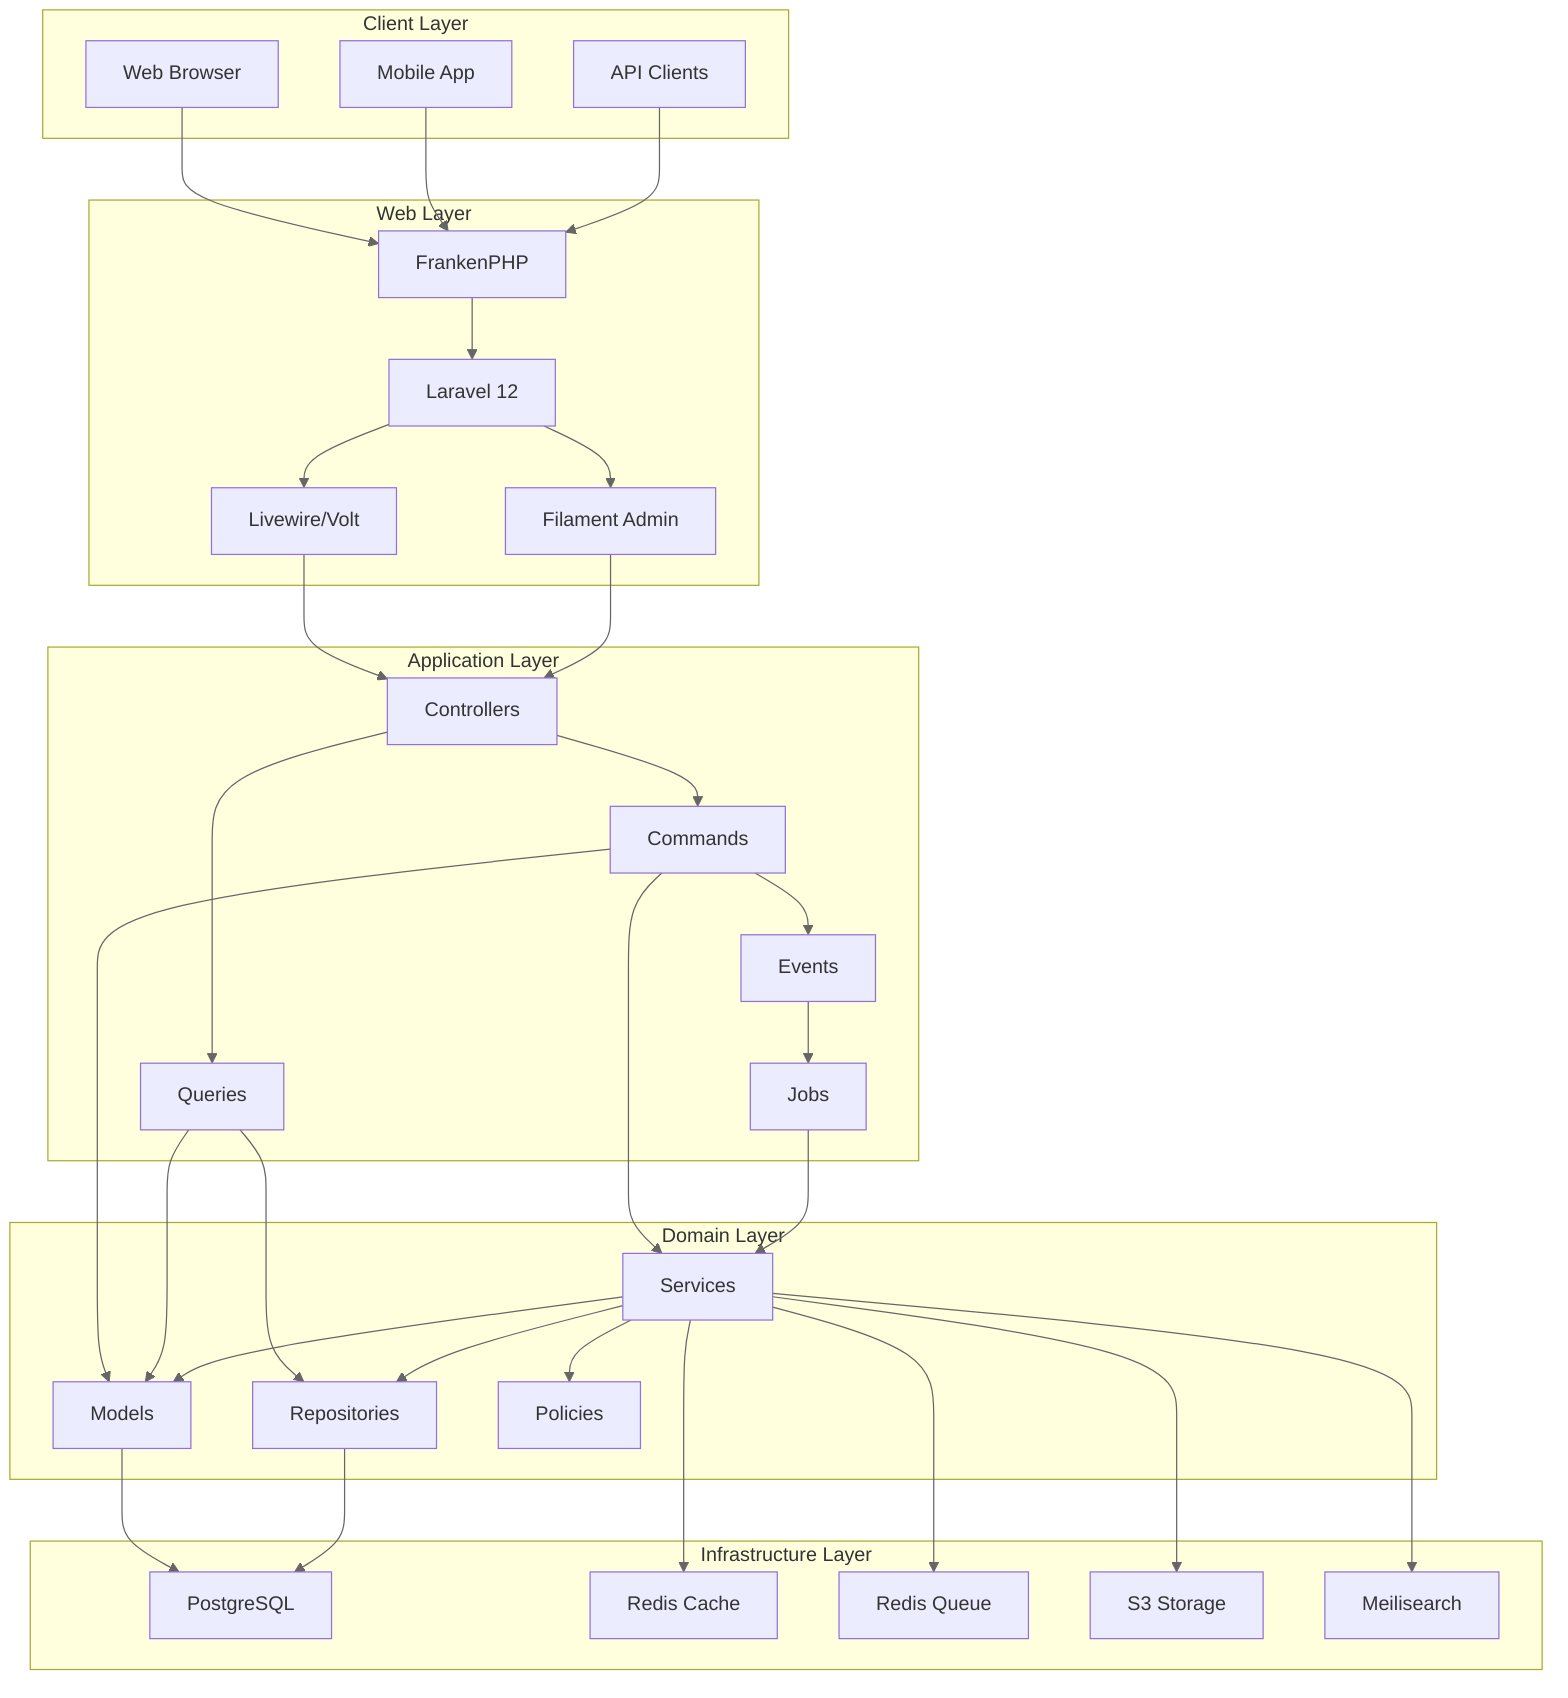 %%{init: {'theme': 'default', 'themeVariables': { 'primaryColor': '#f5f5f5', 'primaryTextColor': '#333333', 'primaryBorderColor': '#cccccc', 'lineColor': '#666666', 'secondaryColor': '#f0f0f0', 'tertiaryColor': '#ffffff' }}}%%
flowchart TB
    subgraph Client ["Client Layer"]
        Browser["Web Browser"]
        MobileApp["Mobile App"]
        API["API Clients"]
    end

    subgraph Web ["Web Layer"]
        FrankenPHP["FrankenPHP"]
        Laravel["Laravel 12"]
        Livewire["Livewire/Volt"]
        Filament["Filament Admin"]
    end

    subgraph Application ["Application Layer"]
        Controllers["Controllers"]
        Commands["Commands"]
        Queries["Queries"]
        Events["Events"]
        Jobs["Jobs"]
    end

    subgraph Domain ["Domain Layer"]
        Models["Models"]
        Services["Services"]
        Repositories["Repositories"]
        Policies["Policies"]
    end

    subgraph Infrastructure ["Infrastructure Layer"]
        Database["PostgreSQL"]
        Cache["Redis Cache"]
        Queue["Redis Queue"]
        Storage["S3 Storage"]
        Search["Meilisearch"]
    end

    Browser --> FrankenPHP
    MobileApp --> FrankenPHP
    API --> FrankenPHP
    
    FrankenPHP --> Laravel
    Laravel --> Livewire
    Laravel --> Filament
    
    Livewire --> Controllers
    Filament --> Controllers
    
    Controllers --> Commands
    Controllers --> Queries
    
    Commands --> Events
    Commands --> Models
    Commands --> Services
    
    Queries --> Models
    Queries --> Repositories
    
    Services --> Models
    Services --> Repositories
    Services --> Policies
    
    Models --> Database
    Repositories --> Database
    
    Events --> Jobs
    Jobs --> Services
    
    Services --> Cache
    Services --> Queue
    Services --> Storage
    Services --> Search